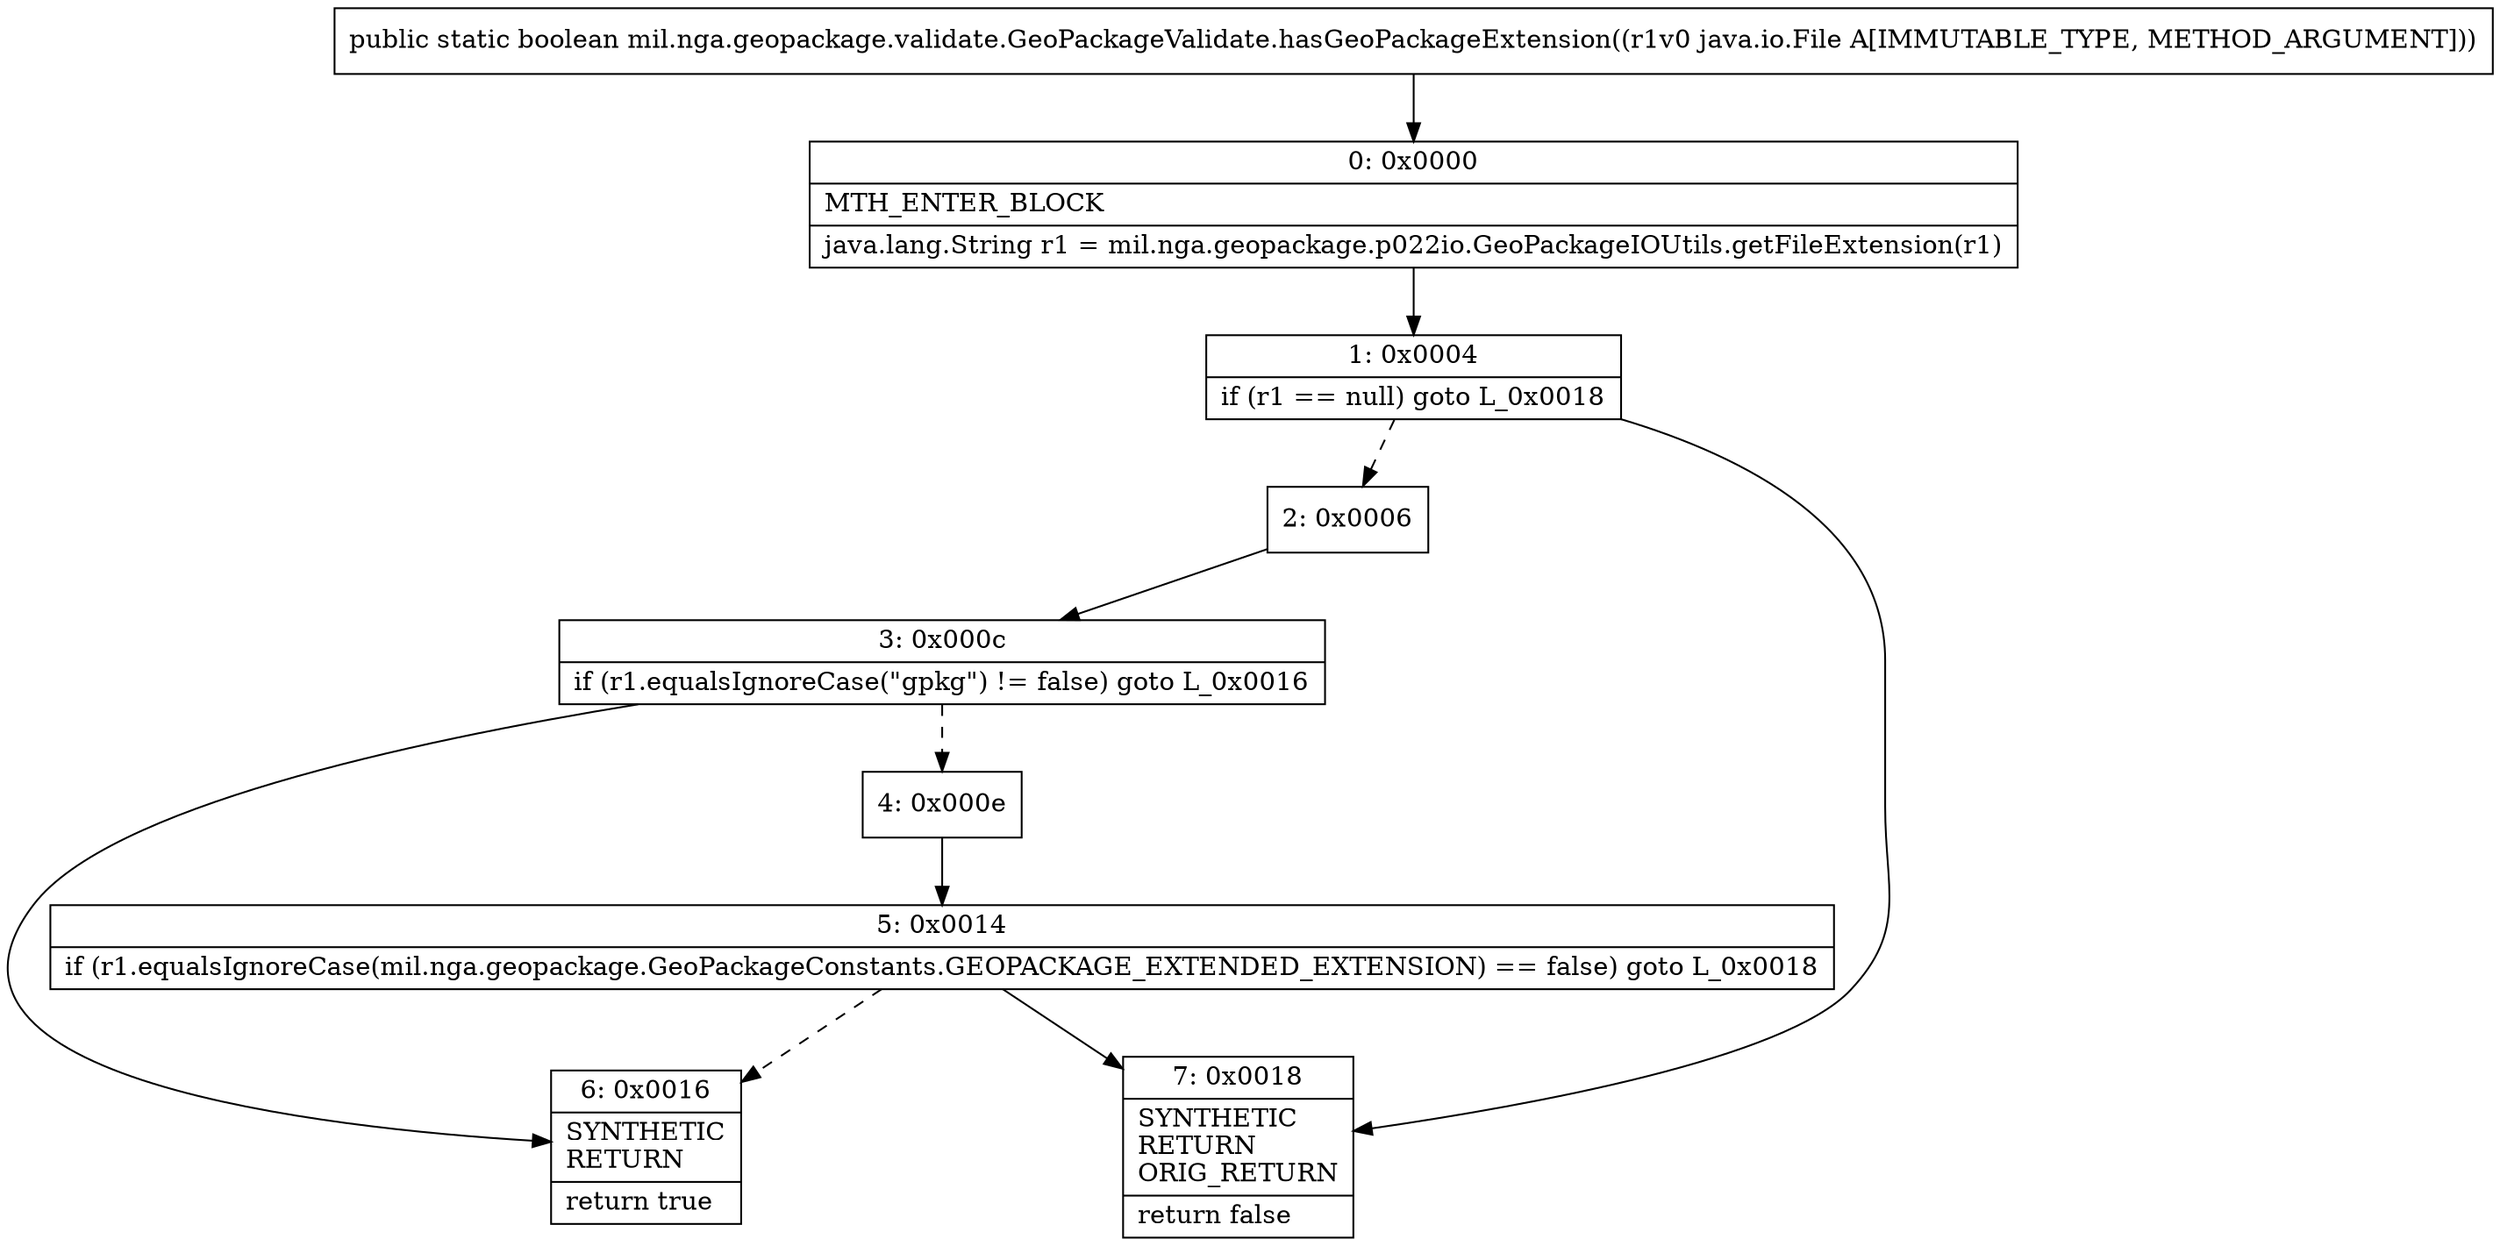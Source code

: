 digraph "CFG formil.nga.geopackage.validate.GeoPackageValidate.hasGeoPackageExtension(Ljava\/io\/File;)Z" {
Node_0 [shape=record,label="{0\:\ 0x0000|MTH_ENTER_BLOCK\l|java.lang.String r1 = mil.nga.geopackage.p022io.GeoPackageIOUtils.getFileExtension(r1)\l}"];
Node_1 [shape=record,label="{1\:\ 0x0004|if (r1 == null) goto L_0x0018\l}"];
Node_2 [shape=record,label="{2\:\ 0x0006}"];
Node_3 [shape=record,label="{3\:\ 0x000c|if (r1.equalsIgnoreCase(\"gpkg\") != false) goto L_0x0016\l}"];
Node_4 [shape=record,label="{4\:\ 0x000e}"];
Node_5 [shape=record,label="{5\:\ 0x0014|if (r1.equalsIgnoreCase(mil.nga.geopackage.GeoPackageConstants.GEOPACKAGE_EXTENDED_EXTENSION) == false) goto L_0x0018\l}"];
Node_6 [shape=record,label="{6\:\ 0x0016|SYNTHETIC\lRETURN\l|return true\l}"];
Node_7 [shape=record,label="{7\:\ 0x0018|SYNTHETIC\lRETURN\lORIG_RETURN\l|return false\l}"];
MethodNode[shape=record,label="{public static boolean mil.nga.geopackage.validate.GeoPackageValidate.hasGeoPackageExtension((r1v0 java.io.File A[IMMUTABLE_TYPE, METHOD_ARGUMENT])) }"];
MethodNode -> Node_0;
Node_0 -> Node_1;
Node_1 -> Node_2[style=dashed];
Node_1 -> Node_7;
Node_2 -> Node_3;
Node_3 -> Node_4[style=dashed];
Node_3 -> Node_6;
Node_4 -> Node_5;
Node_5 -> Node_6[style=dashed];
Node_5 -> Node_7;
}

